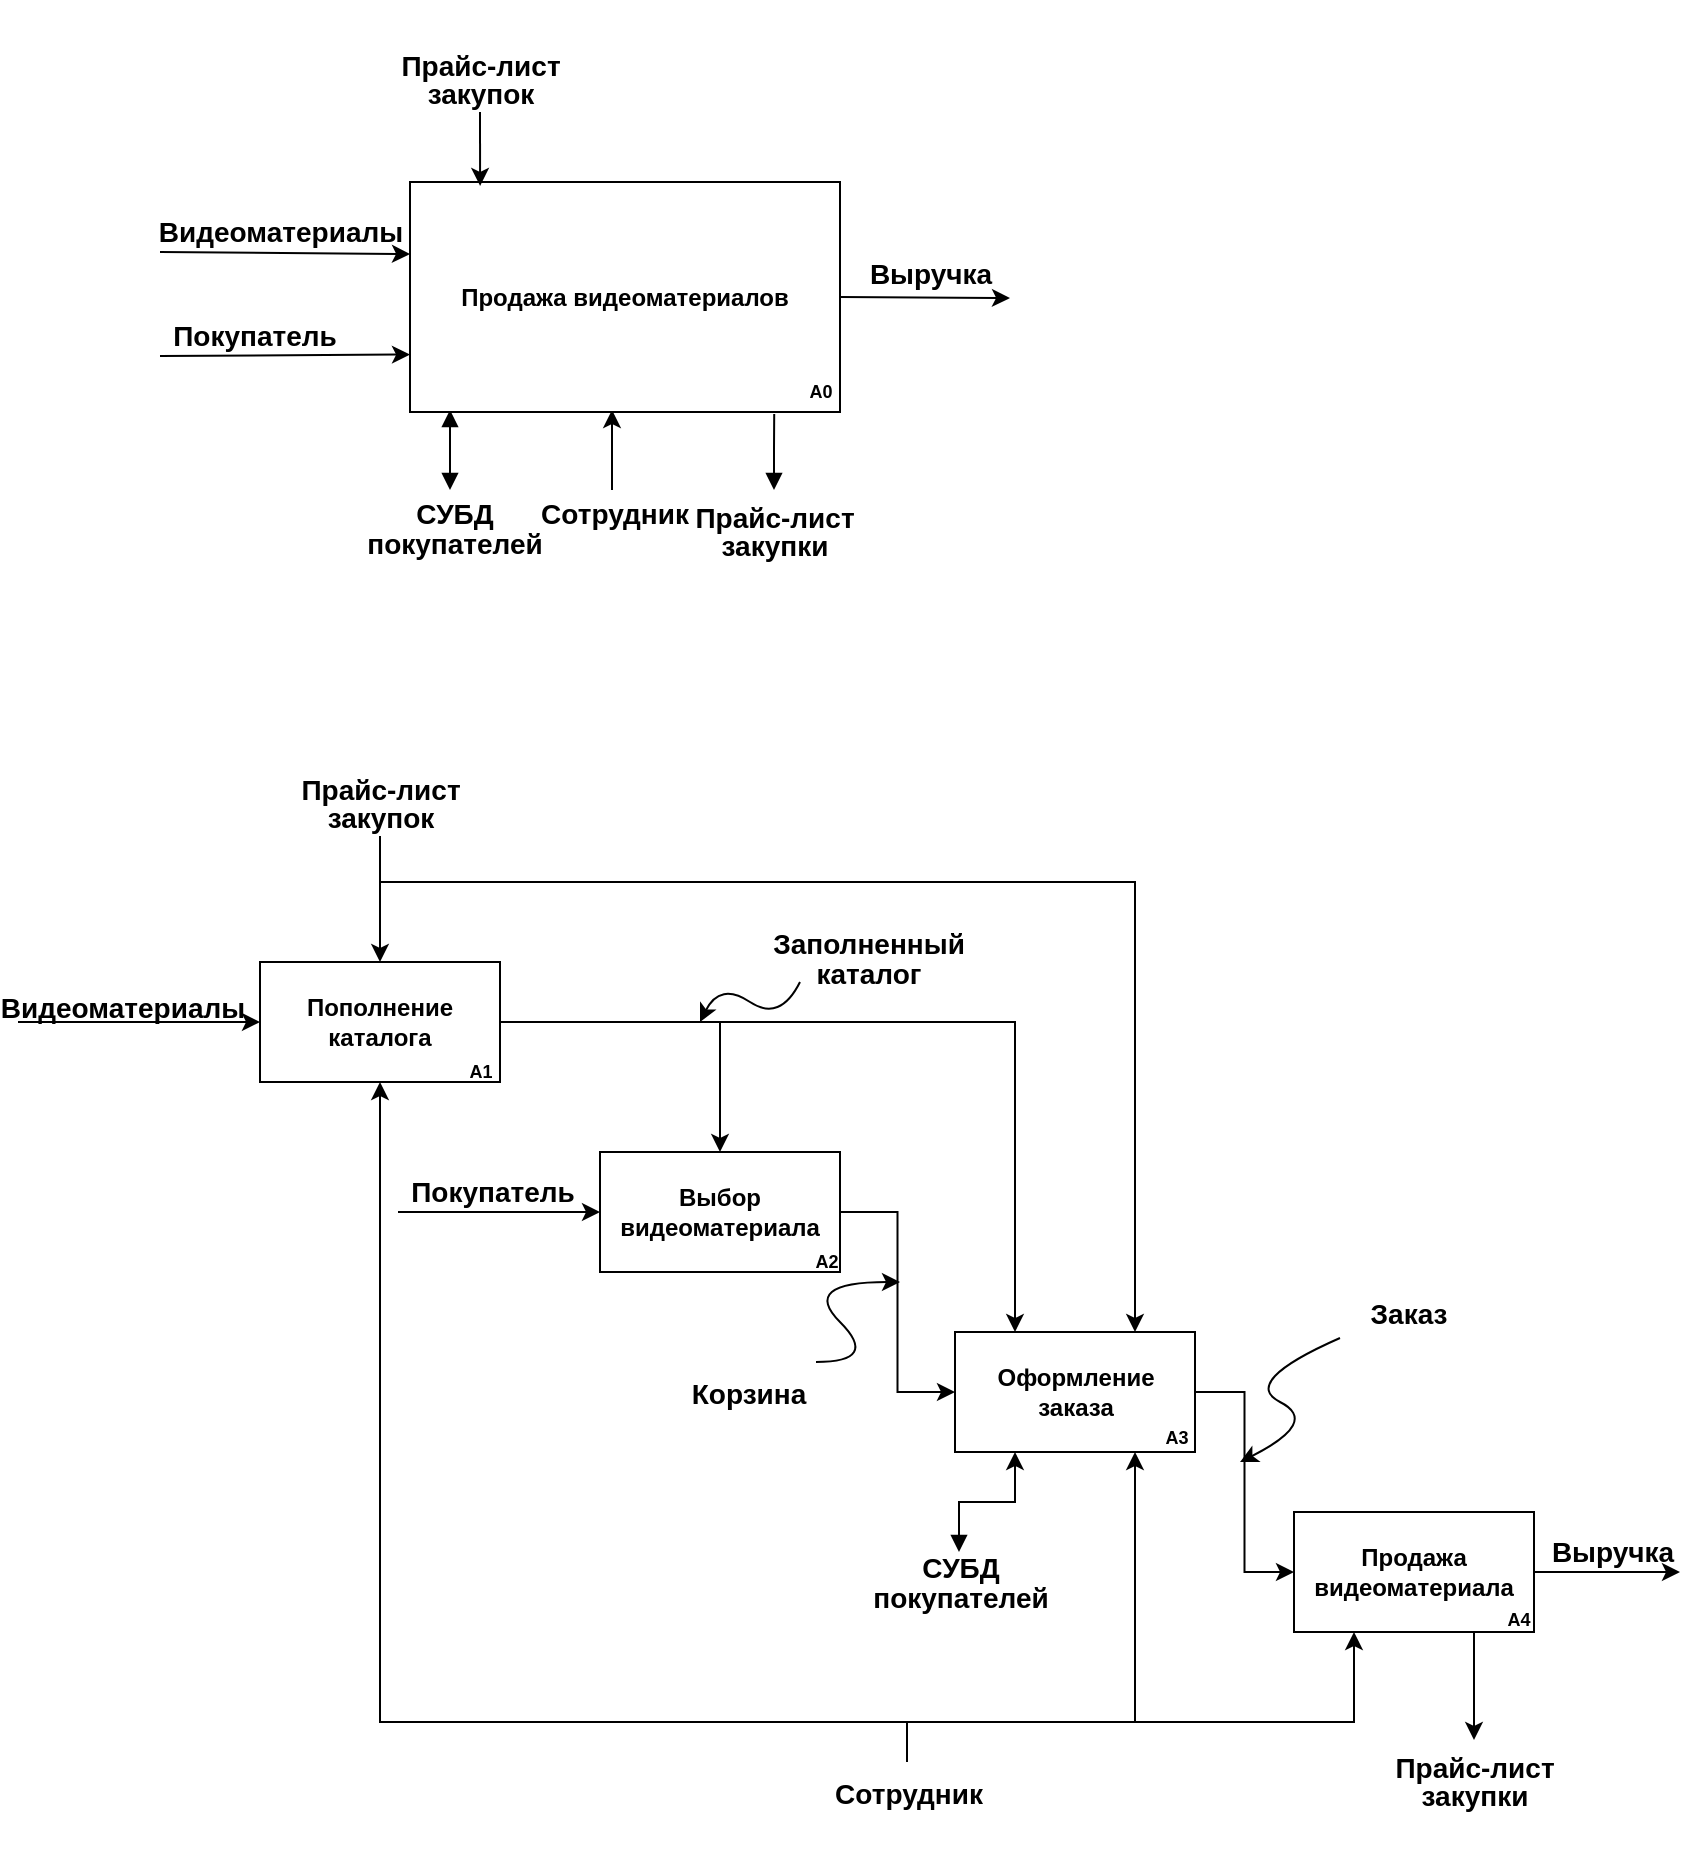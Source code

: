 <mxfile version="21.1.5" type="github">
  <diagram name="Page-1" id="Ck3fTt-HM888tLe21iKQ">
    <mxGraphModel dx="822" dy="830" grid="1" gridSize="10" guides="1" tooltips="1" connect="1" arrows="1" fold="1" page="1" pageScale="1" pageWidth="850" pageHeight="1100" math="0" shadow="0">
      <root>
        <mxCell id="0" />
        <mxCell id="1" parent="0" />
        <mxCell id="z8rB2s8k8t27SP1FywNN-5" value="&lt;font style=&quot;font-size: 14px;&quot;&gt;Покупатель&lt;/font&gt;" style="text;strokeColor=none;fillColor=none;html=1;fontSize=24;fontStyle=1;verticalAlign=middle;align=center;" parent="1" vertex="1">
          <mxGeometry x="80" y="201" width="93" height="26" as="geometry" />
        </mxCell>
        <mxCell id="z8rB2s8k8t27SP1FywNN-3" value="" style="endArrow=classic;html=1;rounded=0;exitX=1;exitY=0.5;exitDx=0;exitDy=0;entryX=1;entryY=1;entryDx=0;entryDy=0;" parent="1" source="z8rB2s8k8t27SP1FywNN-1" target="z8rB2s8k8t27SP1FywNN-7" edge="1">
          <mxGeometry width="50" height="50" relative="1" as="geometry">
            <mxPoint x="410" y="225" as="sourcePoint" />
            <mxPoint x="610" y="218" as="targetPoint" />
          </mxGeometry>
        </mxCell>
        <mxCell id="z8rB2s8k8t27SP1FywNN-7" value="&lt;p style=&quot;line-height: 50%;&quot;&gt;&lt;span style=&quot;font-size: 14px;&quot;&gt;Выручка&lt;/span&gt;&lt;/p&gt;" style="text;strokeColor=none;fillColor=none;html=1;fontSize=24;fontStyle=1;verticalAlign=middle;align=center;" parent="1" vertex="1">
          <mxGeometry x="425" y="170" width="80" height="28" as="geometry" />
        </mxCell>
        <mxCell id="z8rB2s8k8t27SP1FywNN-8" value="" style="endArrow=classic;html=1;rounded=0;entryX=0.5;entryY=1;entryDx=0;entryDy=0;" parent="1" edge="1">
          <mxGeometry width="50" height="50" relative="1" as="geometry">
            <mxPoint x="306" y="294" as="sourcePoint" />
            <mxPoint x="306" y="254" as="targetPoint" />
          </mxGeometry>
        </mxCell>
        <mxCell id="z8rB2s8k8t27SP1FywNN-9" value="&lt;font style=&quot;font-size: 14px;&quot;&gt;Сотрудник&lt;br&gt;&lt;/font&gt;" style="text;strokeColor=none;fillColor=none;html=1;fontSize=24;fontStyle=1;verticalAlign=middle;align=center;" parent="1" vertex="1">
          <mxGeometry x="260" y="290" width="93" height="26" as="geometry" />
        </mxCell>
        <mxCell id="z8rB2s8k8t27SP1FywNN-20" value="" style="endArrow=classic;html=1;rounded=0;exitX=1;exitY=0.5;exitDx=0;exitDy=0;entryX=1;entryY=1;entryDx=0;entryDy=0;" parent="1" source="z8rB2s8k8t27SP1FywNN-16" target="z8rB2s8k8t27SP1FywNN-21" edge="1">
          <mxGeometry width="50" height="50" relative="1" as="geometry">
            <mxPoint x="769" y="838" as="sourcePoint" />
            <mxPoint x="930" y="835" as="targetPoint" />
          </mxGeometry>
        </mxCell>
        <mxCell id="z8rB2s8k8t27SP1FywNN-21" value="&lt;p style=&quot;line-height: 50%;&quot;&gt;&lt;font style=&quot;font-size: 14px;&quot;&gt;Выручка&lt;/font&gt;&lt;/p&gt;" style="text;strokeColor=none;fillColor=none;html=1;fontSize=24;fontStyle=1;verticalAlign=middle;align=center;" parent="1" vertex="1">
          <mxGeometry x="772" y="810" width="68" height="25" as="geometry" />
        </mxCell>
        <mxCell id="z8rB2s8k8t27SP1FywNN-51" style="edgeStyle=orthogonalEdgeStyle;rounded=0;orthogonalLoop=1;jettySize=auto;html=1;entryX=0.75;entryY=1;entryDx=0;entryDy=0;" parent="1" source="z8rB2s8k8t27SP1FywNN-23" target="z8rB2s8k8t27SP1FywNN-15" edge="1">
          <mxGeometry relative="1" as="geometry">
            <Array as="points">
              <mxPoint x="454" y="910" />
              <mxPoint x="568" y="910" />
            </Array>
          </mxGeometry>
        </mxCell>
        <mxCell id="z8rB2s8k8t27SP1FywNN-52" style="edgeStyle=orthogonalEdgeStyle;rounded=0;orthogonalLoop=1;jettySize=auto;html=1;entryX=0.25;entryY=1;entryDx=0;entryDy=0;" parent="1" source="z8rB2s8k8t27SP1FywNN-23" target="z8rB2s8k8t27SP1FywNN-16" edge="1">
          <mxGeometry relative="1" as="geometry">
            <Array as="points">
              <mxPoint x="454" y="910" />
              <mxPoint x="677" y="910" />
            </Array>
          </mxGeometry>
        </mxCell>
        <mxCell id="z8rB2s8k8t27SP1FywNN-53" style="edgeStyle=orthogonalEdgeStyle;rounded=0;orthogonalLoop=1;jettySize=auto;html=1;entryX=0.5;entryY=1;entryDx=0;entryDy=0;" parent="1" source="z8rB2s8k8t27SP1FywNN-23" target="z8rB2s8k8t27SP1FywNN-39" edge="1">
          <mxGeometry relative="1" as="geometry">
            <Array as="points">
              <mxPoint x="454" y="910" />
              <mxPoint x="190" y="910" />
            </Array>
          </mxGeometry>
        </mxCell>
        <mxCell id="z8rB2s8k8t27SP1FywNN-23" value="&lt;font style=&quot;font-size: 14px;&quot;&gt;Сотрудник&lt;br&gt;&lt;/font&gt;" style="text;strokeColor=none;fillColor=none;html=1;fontSize=24;fontStyle=1;verticalAlign=middle;align=center;" parent="1" vertex="1">
          <mxGeometry x="407" y="930" width="93" height="26" as="geometry" />
        </mxCell>
        <mxCell id="z8rB2s8k8t27SP1FywNN-28" value="" style="endArrow=classic;html=1;rounded=0;entryX=0;entryY=0.5;entryDx=0;entryDy=0;exitX=1;exitY=0.5;exitDx=0;exitDy=0;edgeStyle=orthogonalEdgeStyle;" parent="1" source="z8rB2s8k8t27SP1FywNN-12" target="z8rB2s8k8t27SP1FywNN-15" edge="1">
          <mxGeometry width="50" height="50" relative="1" as="geometry">
            <mxPoint x="277" y="885" as="sourcePoint" />
            <mxPoint x="327" y="835" as="targetPoint" />
          </mxGeometry>
        </mxCell>
        <mxCell id="z8rB2s8k8t27SP1FywNN-29" value="" style="endArrow=classic;html=1;rounded=0;entryX=0;entryY=0.5;entryDx=0;entryDy=0;exitX=1;exitY=0.5;exitDx=0;exitDy=0;edgeStyle=orthogonalEdgeStyle;" parent="1" source="z8rB2s8k8t27SP1FywNN-15" target="z8rB2s8k8t27SP1FywNN-16" edge="1">
          <mxGeometry width="50" height="50" relative="1" as="geometry">
            <mxPoint x="596" y="764" as="sourcePoint" />
            <mxPoint x="647" y="844" as="targetPoint" />
          </mxGeometry>
        </mxCell>
        <mxCell id="z8rB2s8k8t27SP1FywNN-30" value="" style="endArrow=block;html=1;rounded=0;entryX=0.5;entryY=1;entryDx=0;entryDy=0;endFill=1;startArrow=block;startFill=1;" parent="1" edge="1">
          <mxGeometry width="50" height="50" relative="1" as="geometry">
            <mxPoint x="225" y="294" as="sourcePoint" />
            <mxPoint x="225" y="254" as="targetPoint" />
          </mxGeometry>
        </mxCell>
        <mxCell id="z8rB2s8k8t27SP1FywNN-31" value="&lt;p style=&quot;line-height: 50%;&quot;&gt;&lt;font style=&quot;font-size: 14px;&quot;&gt;СУБД&lt;br&gt;покупателей&lt;br&gt;&lt;/font&gt;&lt;/p&gt;" style="text;strokeColor=none;fillColor=none;html=1;fontSize=24;fontStyle=1;verticalAlign=middle;align=center;" parent="1" vertex="1">
          <mxGeometry x="180" y="298" width="93" height="26" as="geometry" />
        </mxCell>
        <mxCell id="z8rB2s8k8t27SP1FywNN-57" style="edgeStyle=orthogonalEdgeStyle;rounded=0;orthogonalLoop=1;jettySize=auto;html=1;entryX=0.25;entryY=1;entryDx=0;entryDy=0;startArrow=block;startFill=1;" parent="1" source="z8rB2s8k8t27SP1FywNN-32" target="z8rB2s8k8t27SP1FywNN-15" edge="1">
          <mxGeometry relative="1" as="geometry" />
        </mxCell>
        <mxCell id="z8rB2s8k8t27SP1FywNN-32" value="&lt;p style=&quot;line-height: 50%;&quot;&gt;&lt;font style=&quot;font-size: 14px;&quot;&gt;СУБД&lt;br&gt;покупателей&lt;br&gt;&lt;/font&gt;&lt;/p&gt;" style="text;strokeColor=none;fillColor=none;html=1;fontSize=24;fontStyle=1;verticalAlign=middle;align=center;" parent="1" vertex="1">
          <mxGeometry x="433" y="825" width="93" height="26" as="geometry" />
        </mxCell>
        <mxCell id="z8rB2s8k8t27SP1FywNN-34" value="" style="group" parent="1" vertex="1" connectable="0">
          <mxGeometry x="477.5" y="715" width="120.5" height="60" as="geometry" />
        </mxCell>
        <mxCell id="z8rB2s8k8t27SP1FywNN-15" value="&lt;b&gt;Оформление&lt;br&gt;заказа&lt;/b&gt;" style="rounded=0;whiteSpace=wrap;html=1;" parent="z8rB2s8k8t27SP1FywNN-34" vertex="1">
          <mxGeometry width="120" height="60" as="geometry" />
        </mxCell>
        <mxCell id="z8rB2s8k8t27SP1FywNN-18" value="&lt;font style=&quot;font-size: 9px;&quot;&gt;А3&lt;/font&gt;" style="text;strokeColor=none;fillColor=none;html=1;fontSize=24;fontStyle=1;verticalAlign=middle;align=center;" parent="z8rB2s8k8t27SP1FywNN-34" vertex="1">
          <mxGeometry x="100.5" y="38" width="20" height="20" as="geometry" />
        </mxCell>
        <mxCell id="z8rB2s8k8t27SP1FywNN-35" value="" style="group" parent="1" vertex="1" connectable="0">
          <mxGeometry x="300" y="625" width="123" height="60" as="geometry" />
        </mxCell>
        <mxCell id="z8rB2s8k8t27SP1FywNN-12" value="&lt;b&gt;Выбор&lt;br&gt;видеоматериала&lt;/b&gt;" style="rounded=0;whiteSpace=wrap;html=1;" parent="z8rB2s8k8t27SP1FywNN-35" vertex="1">
          <mxGeometry width="120" height="60" as="geometry" />
        </mxCell>
        <mxCell id="z8rB2s8k8t27SP1FywNN-17" value="&lt;font style=&quot;font-size: 9px;&quot;&gt;А2&lt;/font&gt;" style="text;strokeColor=none;fillColor=none;html=1;fontSize=24;fontStyle=1;verticalAlign=middle;align=center;" parent="z8rB2s8k8t27SP1FywNN-35" vertex="1">
          <mxGeometry x="103" y="40" width="20" height="20" as="geometry" />
        </mxCell>
        <mxCell id="z8rB2s8k8t27SP1FywNN-37" value="" style="group" parent="1" vertex="1" connectable="0">
          <mxGeometry x="647" y="805" width="122" height="60" as="geometry" />
        </mxCell>
        <mxCell id="z8rB2s8k8t27SP1FywNN-16" value="&lt;b&gt;Продажа&lt;br&gt;видеоматериала&lt;/b&gt;" style="rounded=0;whiteSpace=wrap;html=1;" parent="z8rB2s8k8t27SP1FywNN-37" vertex="1">
          <mxGeometry width="120" height="60" as="geometry" />
        </mxCell>
        <mxCell id="z8rB2s8k8t27SP1FywNN-19" value="&lt;font style=&quot;font-size: 9px;&quot;&gt;А4&lt;/font&gt;" style="text;strokeColor=none;fillColor=none;html=1;fontSize=24;fontStyle=1;verticalAlign=middle;align=center;" parent="z8rB2s8k8t27SP1FywNN-37" vertex="1">
          <mxGeometry x="102" y="39" width="20" height="20" as="geometry" />
        </mxCell>
        <mxCell id="z8rB2s8k8t27SP1FywNN-42" style="edgeStyle=orthogonalEdgeStyle;rounded=0;orthogonalLoop=1;jettySize=auto;html=1;entryX=0.5;entryY=0;entryDx=0;entryDy=0;" parent="1" source="z8rB2s8k8t27SP1FywNN-39" target="z8rB2s8k8t27SP1FywNN-12" edge="1">
          <mxGeometry relative="1" as="geometry" />
        </mxCell>
        <mxCell id="z8rB2s8k8t27SP1FywNN-43" style="edgeStyle=orthogonalEdgeStyle;rounded=0;orthogonalLoop=1;jettySize=auto;html=1;entryX=0.25;entryY=0;entryDx=0;entryDy=0;" parent="1" source="z8rB2s8k8t27SP1FywNN-39" target="z8rB2s8k8t27SP1FywNN-15" edge="1">
          <mxGeometry relative="1" as="geometry">
            <mxPoint x="510" y="710" as="targetPoint" />
          </mxGeometry>
        </mxCell>
        <mxCell id="z8rB2s8k8t27SP1FywNN-41" value="" style="group" parent="1" vertex="1" connectable="0">
          <mxGeometry x="205" y="140" width="215" height="115" as="geometry" />
        </mxCell>
        <mxCell id="z8rB2s8k8t27SP1FywNN-1" value="&lt;b&gt;Продажа видеоматериалов&lt;/b&gt;" style="rounded=0;whiteSpace=wrap;html=1;" parent="z8rB2s8k8t27SP1FywNN-41" vertex="1">
          <mxGeometry width="215" height="115.0" as="geometry" />
        </mxCell>
        <mxCell id="z8rB2s8k8t27SP1FywNN-4" value="&lt;font style=&quot;font-size: 9px;&quot;&gt;А0&lt;/font&gt;" style="text;strokeColor=none;fillColor=none;html=1;fontSize=24;fontStyle=1;verticalAlign=middle;align=center;" parent="z8rB2s8k8t27SP1FywNN-41" vertex="1">
          <mxGeometry x="195" y="84.333" width="20" height="30.667" as="geometry" />
        </mxCell>
        <mxCell id="z8rB2s8k8t27SP1FywNN-44" value="" style="group" parent="1" vertex="1" connectable="0">
          <mxGeometry x="199" y="629" width="93" height="26" as="geometry" />
        </mxCell>
        <mxCell id="z8rB2s8k8t27SP1FywNN-13" value="&lt;font style=&quot;font-size: 14px;&quot;&gt;Покупатель&lt;/font&gt;" style="text;strokeColor=none;fillColor=none;html=1;fontSize=24;fontStyle=1;verticalAlign=middle;align=center;" parent="z8rB2s8k8t27SP1FywNN-44" vertex="1">
          <mxGeometry width="93" height="26" as="geometry" />
        </mxCell>
        <mxCell id="z8rB2s8k8t27SP1FywNN-38" value="" style="endArrow=classic;html=1;rounded=0;entryX=0;entryY=0.5;entryDx=0;entryDy=0;strokeColor=default;exitX=0;exitY=1;exitDx=0;exitDy=0;" parent="z8rB2s8k8t27SP1FywNN-44" source="z8rB2s8k8t27SP1FywNN-13" target="z8rB2s8k8t27SP1FywNN-12" edge="1">
          <mxGeometry width="50" height="50" relative="1" as="geometry">
            <mxPoint x="-12" y="26" as="sourcePoint" />
            <mxPoint x="94" y="36" as="targetPoint" />
          </mxGeometry>
        </mxCell>
        <mxCell id="z8rB2s8k8t27SP1FywNN-54" value="" style="endArrow=classic;html=1;rounded=0;exitX=0;exitY=1;exitDx=0;exitDy=0;entryX=0;entryY=0.75;entryDx=0;entryDy=0;" parent="1" source="z8rB2s8k8t27SP1FywNN-5" target="z8rB2s8k8t27SP1FywNN-1" edge="1">
          <mxGeometry width="50" height="50" relative="1" as="geometry">
            <mxPoint x="30" y="230" as="sourcePoint" />
            <mxPoint x="188" y="230" as="targetPoint" />
          </mxGeometry>
        </mxCell>
        <mxCell id="z8rB2s8k8t27SP1FywNN-55" value="&lt;font style=&quot;font-size: 14px;&quot;&gt;Видеоматериалы&lt;/font&gt;" style="text;strokeColor=none;fillColor=none;html=1;fontSize=24;fontStyle=1;verticalAlign=middle;align=center;" parent="1" vertex="1">
          <mxGeometry x="80" y="148" width="120" height="27" as="geometry" />
        </mxCell>
        <mxCell id="z8rB2s8k8t27SP1FywNN-56" value="" style="endArrow=classic;html=1;rounded=0;exitX=0;exitY=1;exitDx=0;exitDy=0;entryX=0;entryY=0.75;entryDx=0;entryDy=0;" parent="1" source="z8rB2s8k8t27SP1FywNN-55" edge="1">
          <mxGeometry width="50" height="50" relative="1" as="geometry">
            <mxPoint x="30" y="180" as="sourcePoint" />
            <mxPoint x="205" y="176" as="targetPoint" />
          </mxGeometry>
        </mxCell>
        <mxCell id="z8rB2s8k8t27SP1FywNN-59" value="" style="endArrow=classic;html=1;rounded=0;entryX=0;entryY=0.5;entryDx=0;entryDy=0;exitX=0;exitY=1;exitDx=0;exitDy=0;" parent="1" source="z8rB2s8k8t27SP1FywNN-60" target="z8rB2s8k8t27SP1FywNN-39" edge="1">
          <mxGeometry width="50" height="50" relative="1" as="geometry">
            <mxPoint y="560" as="sourcePoint" />
            <mxPoint x="110" y="565" as="targetPoint" />
          </mxGeometry>
        </mxCell>
        <mxCell id="z8rB2s8k8t27SP1FywNN-60" value="&lt;font style=&quot;font-size: 14px;&quot;&gt;Видеоматериалы&lt;/font&gt;" style="text;strokeColor=none;fillColor=none;html=1;fontSize=24;fontStyle=1;verticalAlign=middle;align=center;" parent="1" vertex="1">
          <mxGeometry x="9" y="540" width="104" height="20" as="geometry" />
        </mxCell>
        <mxCell id="z8rB2s8k8t27SP1FywNN-61" value="" style="endArrow=classic;html=1;rounded=0;entryX=0.163;entryY=0.017;entryDx=0;entryDy=0;entryPerimeter=0;exitX=0.5;exitY=1;exitDx=0;exitDy=0;" parent="1" source="z8rB2s8k8t27SP1FywNN-69" target="z8rB2s8k8t27SP1FywNN-1" edge="1">
          <mxGeometry width="50" height="50" relative="1" as="geometry">
            <mxPoint x="240" y="60" as="sourcePoint" />
            <mxPoint x="290" y="60" as="targetPoint" />
          </mxGeometry>
        </mxCell>
        <mxCell id="z8rB2s8k8t27SP1FywNN-65" style="edgeStyle=orthogonalEdgeStyle;rounded=0;orthogonalLoop=1;jettySize=auto;html=1;entryX=0.5;entryY=0;entryDx=0;entryDy=0;" parent="1" source="z8rB2s8k8t27SP1FywNN-64" target="z8rB2s8k8t27SP1FywNN-39" edge="1">
          <mxGeometry relative="1" as="geometry" />
        </mxCell>
        <mxCell id="z8rB2s8k8t27SP1FywNN-66" style="edgeStyle=orthogonalEdgeStyle;rounded=0;orthogonalLoop=1;jettySize=auto;html=1;entryX=0.75;entryY=0;entryDx=0;entryDy=0;" parent="1" source="z8rB2s8k8t27SP1FywNN-64" target="z8rB2s8k8t27SP1FywNN-15" edge="1">
          <mxGeometry relative="1" as="geometry">
            <Array as="points">
              <mxPoint x="190" y="490" />
              <mxPoint x="568" y="490" />
            </Array>
          </mxGeometry>
        </mxCell>
        <mxCell id="z8rB2s8k8t27SP1FywNN-64" value="&lt;p style=&quot;line-height: 40%;&quot;&gt;&lt;font style=&quot;font-size: 14px;&quot;&gt;Прайс-лист&lt;br&gt;закупок&lt;br&gt;&lt;/font&gt;&lt;/p&gt;" style="text;strokeColor=none;fillColor=none;html=1;fontSize=24;fontStyle=1;verticalAlign=middle;align=center;" parent="1" vertex="1">
          <mxGeometry x="145" y="430" width="90" height="37" as="geometry" />
        </mxCell>
        <mxCell id="z8rB2s8k8t27SP1FywNN-68" value="" style="group" parent="1" vertex="1" connectable="0">
          <mxGeometry x="130" y="530" width="120" height="60" as="geometry" />
        </mxCell>
        <mxCell id="z8rB2s8k8t27SP1FywNN-39" value="&lt;b&gt;Пополнение каталога&lt;/b&gt;" style="rounded=0;whiteSpace=wrap;html=1;" parent="z8rB2s8k8t27SP1FywNN-68" vertex="1">
          <mxGeometry width="120" height="60" as="geometry" />
        </mxCell>
        <mxCell id="z8rB2s8k8t27SP1FywNN-67" value="&lt;font style=&quot;font-size: 9px;&quot;&gt;А1&lt;/font&gt;" style="text;strokeColor=none;fillColor=none;html=1;fontSize=24;fontStyle=1;verticalAlign=middle;align=center;" parent="z8rB2s8k8t27SP1FywNN-68" vertex="1">
          <mxGeometry x="100" y="40" width="20" height="20" as="geometry" />
        </mxCell>
        <mxCell id="z8rB2s8k8t27SP1FywNN-69" value="&lt;p style=&quot;line-height: 40%;&quot;&gt;&lt;font style=&quot;font-size: 14px;&quot;&gt;Прайс-лист&lt;br&gt;закупок&lt;br&gt;&lt;/font&gt;&lt;/p&gt;" style="text;strokeColor=none;fillColor=none;html=1;fontSize=24;fontStyle=1;verticalAlign=middle;align=center;" parent="1" vertex="1">
          <mxGeometry x="195" y="68" width="90" height="37" as="geometry" />
        </mxCell>
        <mxCell id="z8rB2s8k8t27SP1FywNN-70" value="&lt;p style=&quot;line-height: 40%;&quot;&gt;&lt;font style=&quot;font-size: 14px;&quot;&gt;Прайс-лист&lt;br&gt;закупки&lt;br&gt;&lt;/font&gt;&lt;/p&gt;" style="text;strokeColor=none;fillColor=none;html=1;fontSize=24;fontStyle=1;verticalAlign=middle;align=center;" parent="1" vertex="1">
          <mxGeometry x="692" y="919" width="90" height="37" as="geometry" />
        </mxCell>
        <mxCell id="z8rB2s8k8t27SP1FywNN-72" style="edgeStyle=orthogonalEdgeStyle;rounded=0;orthogonalLoop=1;jettySize=auto;html=1;exitX=0.75;exitY=1;exitDx=0;exitDy=0;entryX=0.5;entryY=0;entryDx=0;entryDy=0;" parent="1" source="z8rB2s8k8t27SP1FywNN-16" target="z8rB2s8k8t27SP1FywNN-70" edge="1">
          <mxGeometry relative="1" as="geometry" />
        </mxCell>
        <mxCell id="z8rB2s8k8t27SP1FywNN-74" style="edgeStyle=orthogonalEdgeStyle;rounded=0;orthogonalLoop=1;jettySize=auto;html=1;entryX=0.847;entryY=1.009;entryDx=0;entryDy=0;entryPerimeter=0;startArrow=block;startFill=1;endArrow=none;endFill=0;" parent="1" source="z8rB2s8k8t27SP1FywNN-73" target="z8rB2s8k8t27SP1FywNN-1" edge="1">
          <mxGeometry relative="1" as="geometry" />
        </mxCell>
        <mxCell id="z8rB2s8k8t27SP1FywNN-73" value="&lt;p style=&quot;line-height: 40%;&quot;&gt;&lt;font style=&quot;font-size: 14px;&quot;&gt;Прайс-лист&lt;br&gt;закупки&lt;br&gt;&lt;/font&gt;&lt;/p&gt;" style="text;strokeColor=none;fillColor=none;html=1;fontSize=24;fontStyle=1;verticalAlign=middle;align=center;" parent="1" vertex="1">
          <mxGeometry x="342" y="294" width="90" height="37" as="geometry" />
        </mxCell>
        <mxCell id="z8rB2s8k8t27SP1FywNN-78" value="&lt;p style=&quot;line-height: 50%;&quot;&gt;&lt;font style=&quot;font-size: 14px;&quot;&gt;Корзина&lt;/font&gt;&lt;/p&gt;" style="text;strokeColor=none;fillColor=none;html=1;fontSize=24;fontStyle=1;verticalAlign=middle;align=center;" parent="1" vertex="1">
          <mxGeometry x="340" y="730" width="68" height="28" as="geometry" />
        </mxCell>
        <mxCell id="z8rB2s8k8t27SP1FywNN-79" value="" style="curved=1;endArrow=classic;html=1;rounded=0;exitX=1;exitY=0;exitDx=0;exitDy=0;" parent="1" source="z8rB2s8k8t27SP1FywNN-78" edge="1">
          <mxGeometry width="50" height="50" relative="1" as="geometry">
            <mxPoint x="380" y="760" as="sourcePoint" />
            <mxPoint x="450" y="690" as="targetPoint" />
            <Array as="points">
              <mxPoint x="440" y="730" />
              <mxPoint x="400" y="690" />
            </Array>
          </mxGeometry>
        </mxCell>
        <mxCell id="z8rB2s8k8t27SP1FywNN-80" value="&lt;p style=&quot;line-height: 50%;&quot;&gt;&lt;font style=&quot;font-size: 14px;&quot;&gt;Заказ&lt;/font&gt;&lt;/p&gt;" style="text;strokeColor=none;fillColor=none;html=1;fontSize=24;fontStyle=1;verticalAlign=middle;align=center;" parent="1" vertex="1">
          <mxGeometry x="670" y="690" width="68" height="28" as="geometry" />
        </mxCell>
        <mxCell id="z8rB2s8k8t27SP1FywNN-82" value="" style="curved=1;endArrow=classic;html=1;rounded=0;exitX=0;exitY=1;exitDx=0;exitDy=0;" parent="1" source="z8rB2s8k8t27SP1FywNN-80" edge="1">
          <mxGeometry width="50" height="50" relative="1" as="geometry">
            <mxPoint x="640" y="700" as="sourcePoint" />
            <mxPoint x="620" y="780" as="targetPoint" />
            <Array as="points">
              <mxPoint x="620" y="740" />
              <mxPoint x="660" y="760" />
            </Array>
          </mxGeometry>
        </mxCell>
        <mxCell id="z8rB2s8k8t27SP1FywNN-83" value="&lt;p style=&quot;line-height: 50%;&quot;&gt;&lt;span style=&quot;font-size: 14px;&quot;&gt;Заполненный&lt;br&gt;каталог&lt;/span&gt;&lt;/p&gt;" style="text;strokeColor=none;fillColor=none;html=1;fontSize=24;fontStyle=1;verticalAlign=middle;align=center;" parent="1" vertex="1">
          <mxGeometry x="400" y="512" width="68" height="28" as="geometry" />
        </mxCell>
        <mxCell id="z8rB2s8k8t27SP1FywNN-84" value="" style="curved=1;endArrow=classic;html=1;rounded=0;exitX=0;exitY=1;exitDx=0;exitDy=0;" parent="1" source="z8rB2s8k8t27SP1FywNN-83" edge="1">
          <mxGeometry width="50" height="50" relative="1" as="geometry">
            <mxPoint x="290" y="540" as="sourcePoint" />
            <mxPoint x="350" y="560" as="targetPoint" />
            <Array as="points">
              <mxPoint x="390" y="560" />
              <mxPoint x="360" y="540" />
            </Array>
          </mxGeometry>
        </mxCell>
      </root>
    </mxGraphModel>
  </diagram>
</mxfile>
